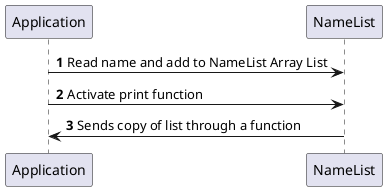 @startuml
'https://plantuml.com/sequence-diagram

autonumber

Application -> NameList: Read name and add to NameList Array List
Application -> NameList: Activate print function
NameList -> Application: Sends copy of list through a function


@enduml